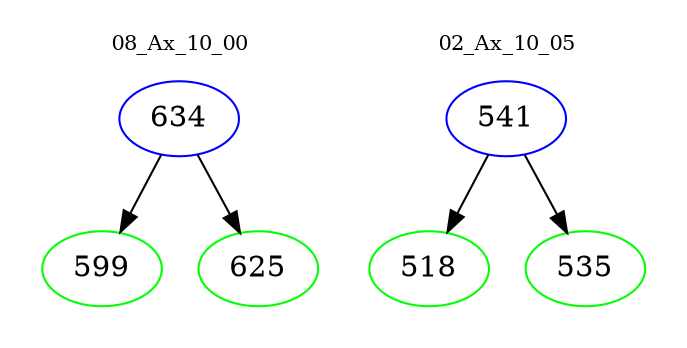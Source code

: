 digraph{
subgraph cluster_0 {
color = white
label = "08_Ax_10_00";
fontsize=10;
T0_634 [label="634", color="blue"]
T0_634 -> T0_599 [color="black"]
T0_599 [label="599", color="green"]
T0_634 -> T0_625 [color="black"]
T0_625 [label="625", color="green"]
}
subgraph cluster_1 {
color = white
label = "02_Ax_10_05";
fontsize=10;
T1_541 [label="541", color="blue"]
T1_541 -> T1_518 [color="black"]
T1_518 [label="518", color="green"]
T1_541 -> T1_535 [color="black"]
T1_535 [label="535", color="green"]
}
}

